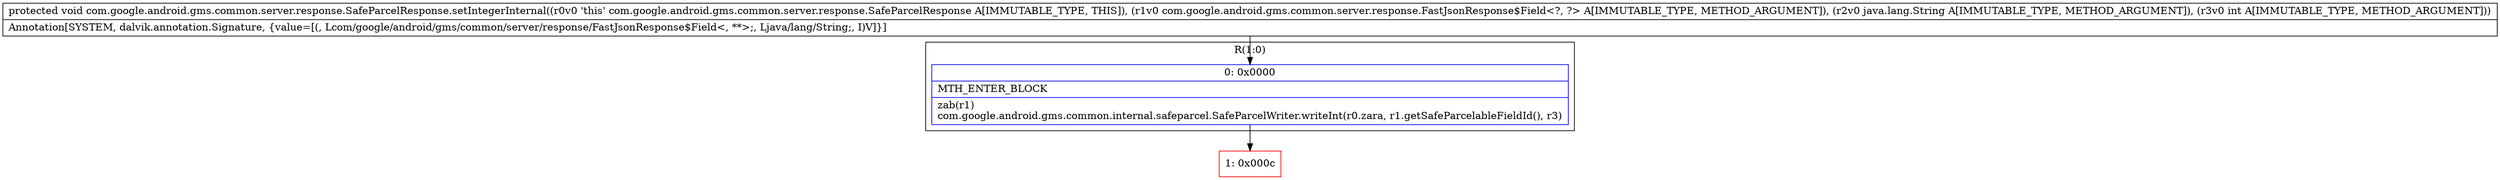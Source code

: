 digraph "CFG forcom.google.android.gms.common.server.response.SafeParcelResponse.setIntegerInternal(Lcom\/google\/android\/gms\/common\/server\/response\/FastJsonResponse$Field;Ljava\/lang\/String;I)V" {
subgraph cluster_Region_1480419425 {
label = "R(1:0)";
node [shape=record,color=blue];
Node_0 [shape=record,label="{0\:\ 0x0000|MTH_ENTER_BLOCK\l|zab(r1)\lcom.google.android.gms.common.internal.safeparcel.SafeParcelWriter.writeInt(r0.zara, r1.getSafeParcelableFieldId(), r3)\l}"];
}
Node_1 [shape=record,color=red,label="{1\:\ 0x000c}"];
MethodNode[shape=record,label="{protected void com.google.android.gms.common.server.response.SafeParcelResponse.setIntegerInternal((r0v0 'this' com.google.android.gms.common.server.response.SafeParcelResponse A[IMMUTABLE_TYPE, THIS]), (r1v0 com.google.android.gms.common.server.response.FastJsonResponse$Field\<?, ?\> A[IMMUTABLE_TYPE, METHOD_ARGUMENT]), (r2v0 java.lang.String A[IMMUTABLE_TYPE, METHOD_ARGUMENT]), (r3v0 int A[IMMUTABLE_TYPE, METHOD_ARGUMENT]))  | Annotation[SYSTEM, dalvik.annotation.Signature, \{value=[(, Lcom\/google\/android\/gms\/common\/server\/response\/FastJsonResponse$Field\<, **\>;, Ljava\/lang\/String;, I)V]\}]\l}"];
MethodNode -> Node_0;
Node_0 -> Node_1;
}


